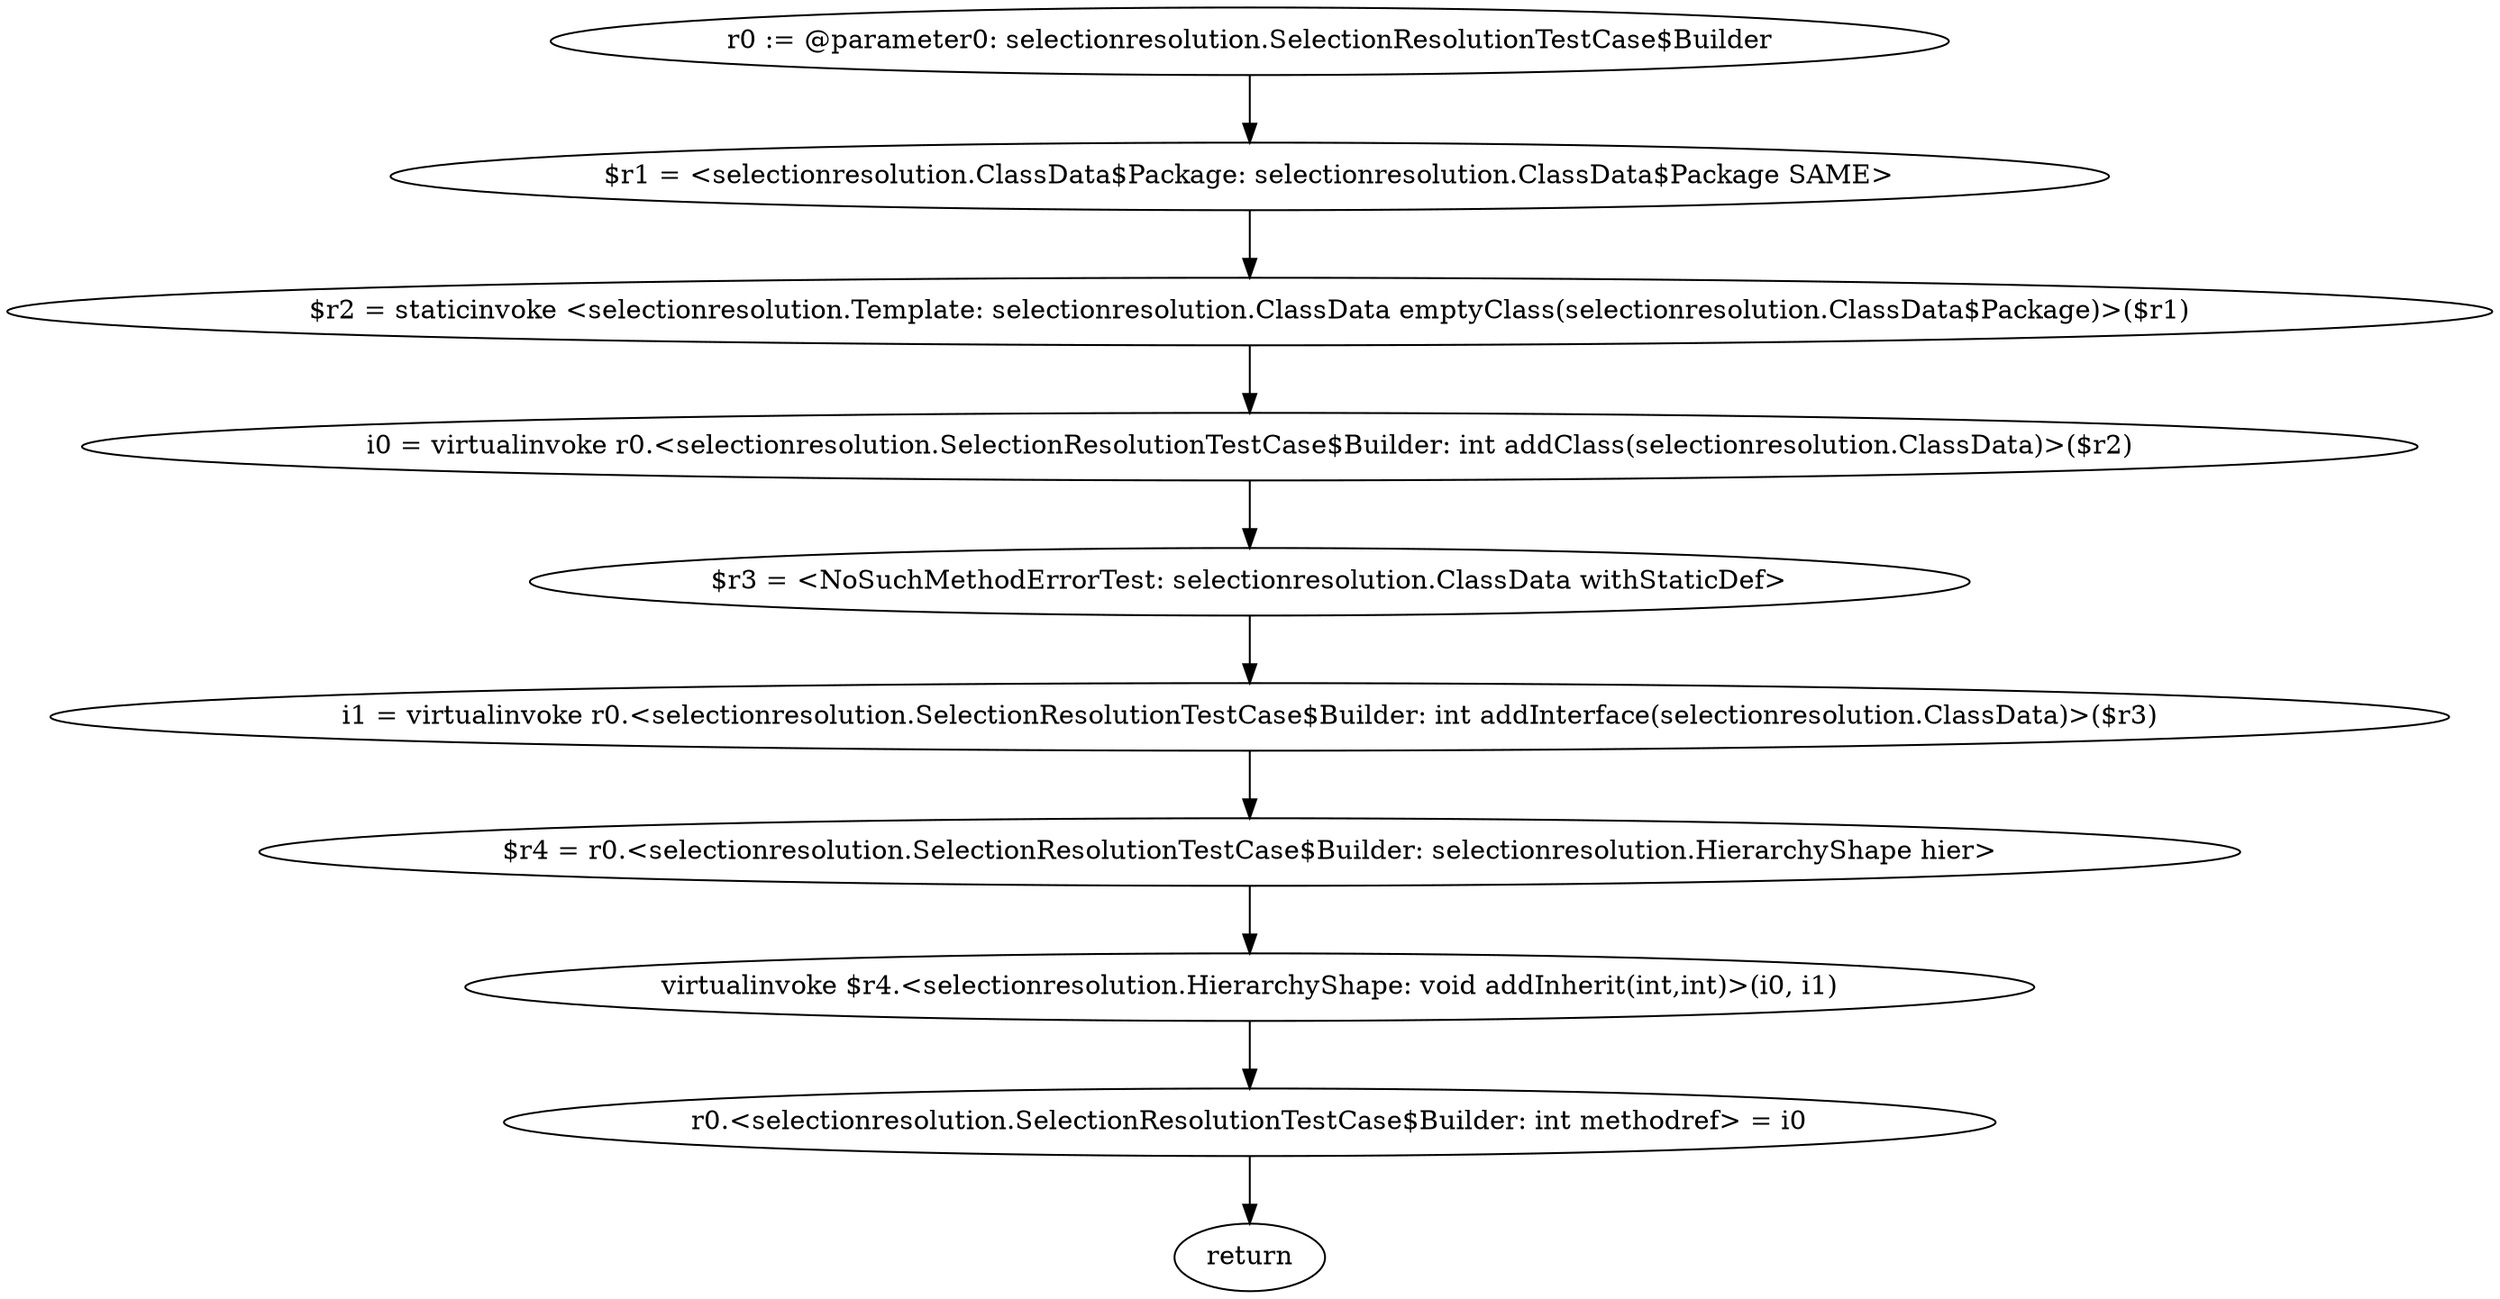 digraph "unitGraph" {
    "r0 := @parameter0: selectionresolution.SelectionResolutionTestCase$Builder"
    "$r1 = <selectionresolution.ClassData$Package: selectionresolution.ClassData$Package SAME>"
    "$r2 = staticinvoke <selectionresolution.Template: selectionresolution.ClassData emptyClass(selectionresolution.ClassData$Package)>($r1)"
    "i0 = virtualinvoke r0.<selectionresolution.SelectionResolutionTestCase$Builder: int addClass(selectionresolution.ClassData)>($r2)"
    "$r3 = <NoSuchMethodErrorTest: selectionresolution.ClassData withStaticDef>"
    "i1 = virtualinvoke r0.<selectionresolution.SelectionResolutionTestCase$Builder: int addInterface(selectionresolution.ClassData)>($r3)"
    "$r4 = r0.<selectionresolution.SelectionResolutionTestCase$Builder: selectionresolution.HierarchyShape hier>"
    "virtualinvoke $r4.<selectionresolution.HierarchyShape: void addInherit(int,int)>(i0, i1)"
    "r0.<selectionresolution.SelectionResolutionTestCase$Builder: int methodref> = i0"
    "return"
    "r0 := @parameter0: selectionresolution.SelectionResolutionTestCase$Builder"->"$r1 = <selectionresolution.ClassData$Package: selectionresolution.ClassData$Package SAME>";
    "$r1 = <selectionresolution.ClassData$Package: selectionresolution.ClassData$Package SAME>"->"$r2 = staticinvoke <selectionresolution.Template: selectionresolution.ClassData emptyClass(selectionresolution.ClassData$Package)>($r1)";
    "$r2 = staticinvoke <selectionresolution.Template: selectionresolution.ClassData emptyClass(selectionresolution.ClassData$Package)>($r1)"->"i0 = virtualinvoke r0.<selectionresolution.SelectionResolutionTestCase$Builder: int addClass(selectionresolution.ClassData)>($r2)";
    "i0 = virtualinvoke r0.<selectionresolution.SelectionResolutionTestCase$Builder: int addClass(selectionresolution.ClassData)>($r2)"->"$r3 = <NoSuchMethodErrorTest: selectionresolution.ClassData withStaticDef>";
    "$r3 = <NoSuchMethodErrorTest: selectionresolution.ClassData withStaticDef>"->"i1 = virtualinvoke r0.<selectionresolution.SelectionResolutionTestCase$Builder: int addInterface(selectionresolution.ClassData)>($r3)";
    "i1 = virtualinvoke r0.<selectionresolution.SelectionResolutionTestCase$Builder: int addInterface(selectionresolution.ClassData)>($r3)"->"$r4 = r0.<selectionresolution.SelectionResolutionTestCase$Builder: selectionresolution.HierarchyShape hier>";
    "$r4 = r0.<selectionresolution.SelectionResolutionTestCase$Builder: selectionresolution.HierarchyShape hier>"->"virtualinvoke $r4.<selectionresolution.HierarchyShape: void addInherit(int,int)>(i0, i1)";
    "virtualinvoke $r4.<selectionresolution.HierarchyShape: void addInherit(int,int)>(i0, i1)"->"r0.<selectionresolution.SelectionResolutionTestCase$Builder: int methodref> = i0";
    "r0.<selectionresolution.SelectionResolutionTestCase$Builder: int methodref> = i0"->"return";
}
